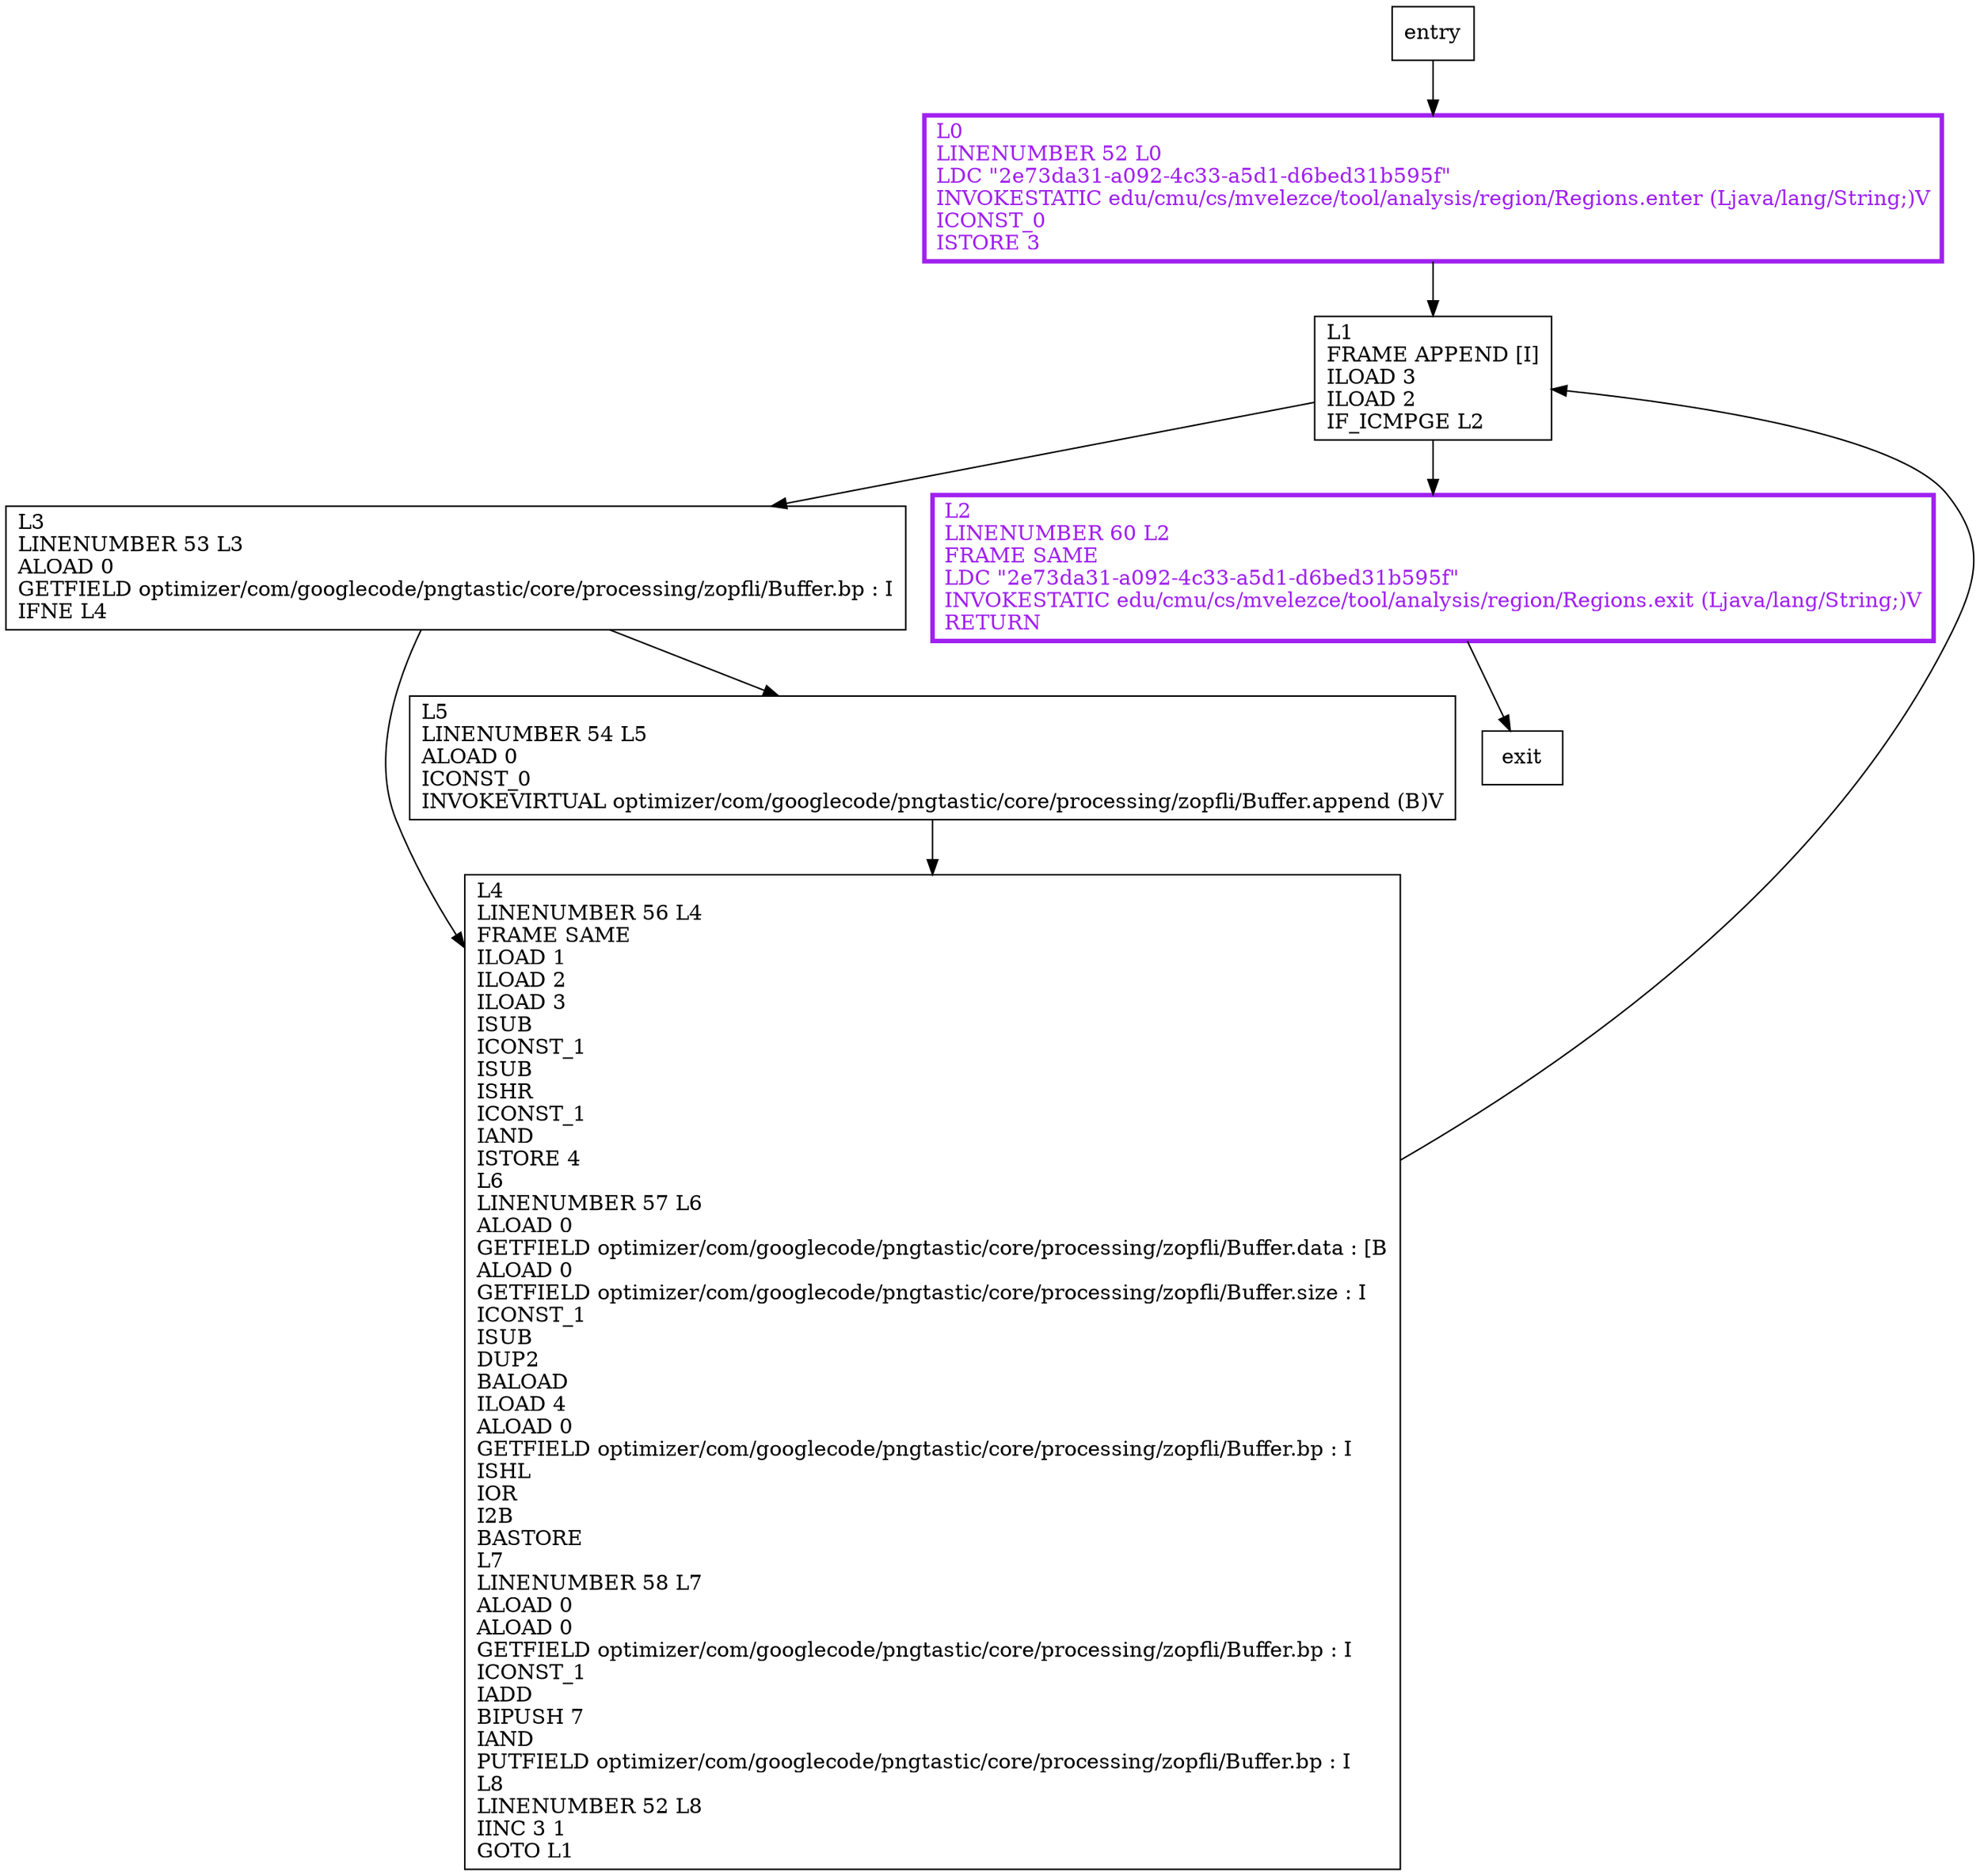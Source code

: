 digraph addHuffmanBits {
node [shape=record];
476935624 [label="L1\lFRAME APPEND [I]\lILOAD 3\lILOAD 2\lIF_ICMPGE L2\l"];
1554343000 [label="L3\lLINENUMBER 53 L3\lALOAD 0\lGETFIELD optimizer/com/googlecode/pngtastic/core/processing/zopfli/Buffer.bp : I\lIFNE L4\l"];
328872513 [label="L2\lLINENUMBER 60 L2\lFRAME SAME\lLDC \"2e73da31-a092-4c33-a5d1-d6bed31b595f\"\lINVOKESTATIC edu/cmu/cs/mvelezce/tool/analysis/region/Regions.exit (Ljava/lang/String;)V\lRETURN\l"];
1842845809 [label="L0\lLINENUMBER 52 L0\lLDC \"2e73da31-a092-4c33-a5d1-d6bed31b595f\"\lINVOKESTATIC edu/cmu/cs/mvelezce/tool/analysis/region/Regions.enter (Ljava/lang/String;)V\lICONST_0\lISTORE 3\l"];
258099706 [label="L4\lLINENUMBER 56 L4\lFRAME SAME\lILOAD 1\lILOAD 2\lILOAD 3\lISUB\lICONST_1\lISUB\lISHR\lICONST_1\lIAND\lISTORE 4\lL6\lLINENUMBER 57 L6\lALOAD 0\lGETFIELD optimizer/com/googlecode/pngtastic/core/processing/zopfli/Buffer.data : [B\lALOAD 0\lGETFIELD optimizer/com/googlecode/pngtastic/core/processing/zopfli/Buffer.size : I\lICONST_1\lISUB\lDUP2\lBALOAD\lILOAD 4\lALOAD 0\lGETFIELD optimizer/com/googlecode/pngtastic/core/processing/zopfli/Buffer.bp : I\lISHL\lIOR\lI2B\lBASTORE\lL7\lLINENUMBER 58 L7\lALOAD 0\lALOAD 0\lGETFIELD optimizer/com/googlecode/pngtastic/core/processing/zopfli/Buffer.bp : I\lICONST_1\lIADD\lBIPUSH 7\lIAND\lPUTFIELD optimizer/com/googlecode/pngtastic/core/processing/zopfli/Buffer.bp : I\lL8\lLINENUMBER 52 L8\lIINC 3 1\lGOTO L1\l"];
1579637879 [label="L5\lLINENUMBER 54 L5\lALOAD 0\lICONST_0\lINVOKEVIRTUAL optimizer/com/googlecode/pngtastic/core/processing/zopfli/Buffer.append (B)V\l"];
entry;
exit;
entry -> 1842845809;
476935624 -> 1554343000;
476935624 -> 328872513;
1554343000 -> 258099706;
1554343000 -> 1579637879;
328872513 -> exit;
1842845809 -> 476935624;
258099706 -> 476935624;
1579637879 -> 258099706;
328872513[fontcolor="purple", penwidth=3, color="purple"];
1842845809[fontcolor="purple", penwidth=3, color="purple"];
}
